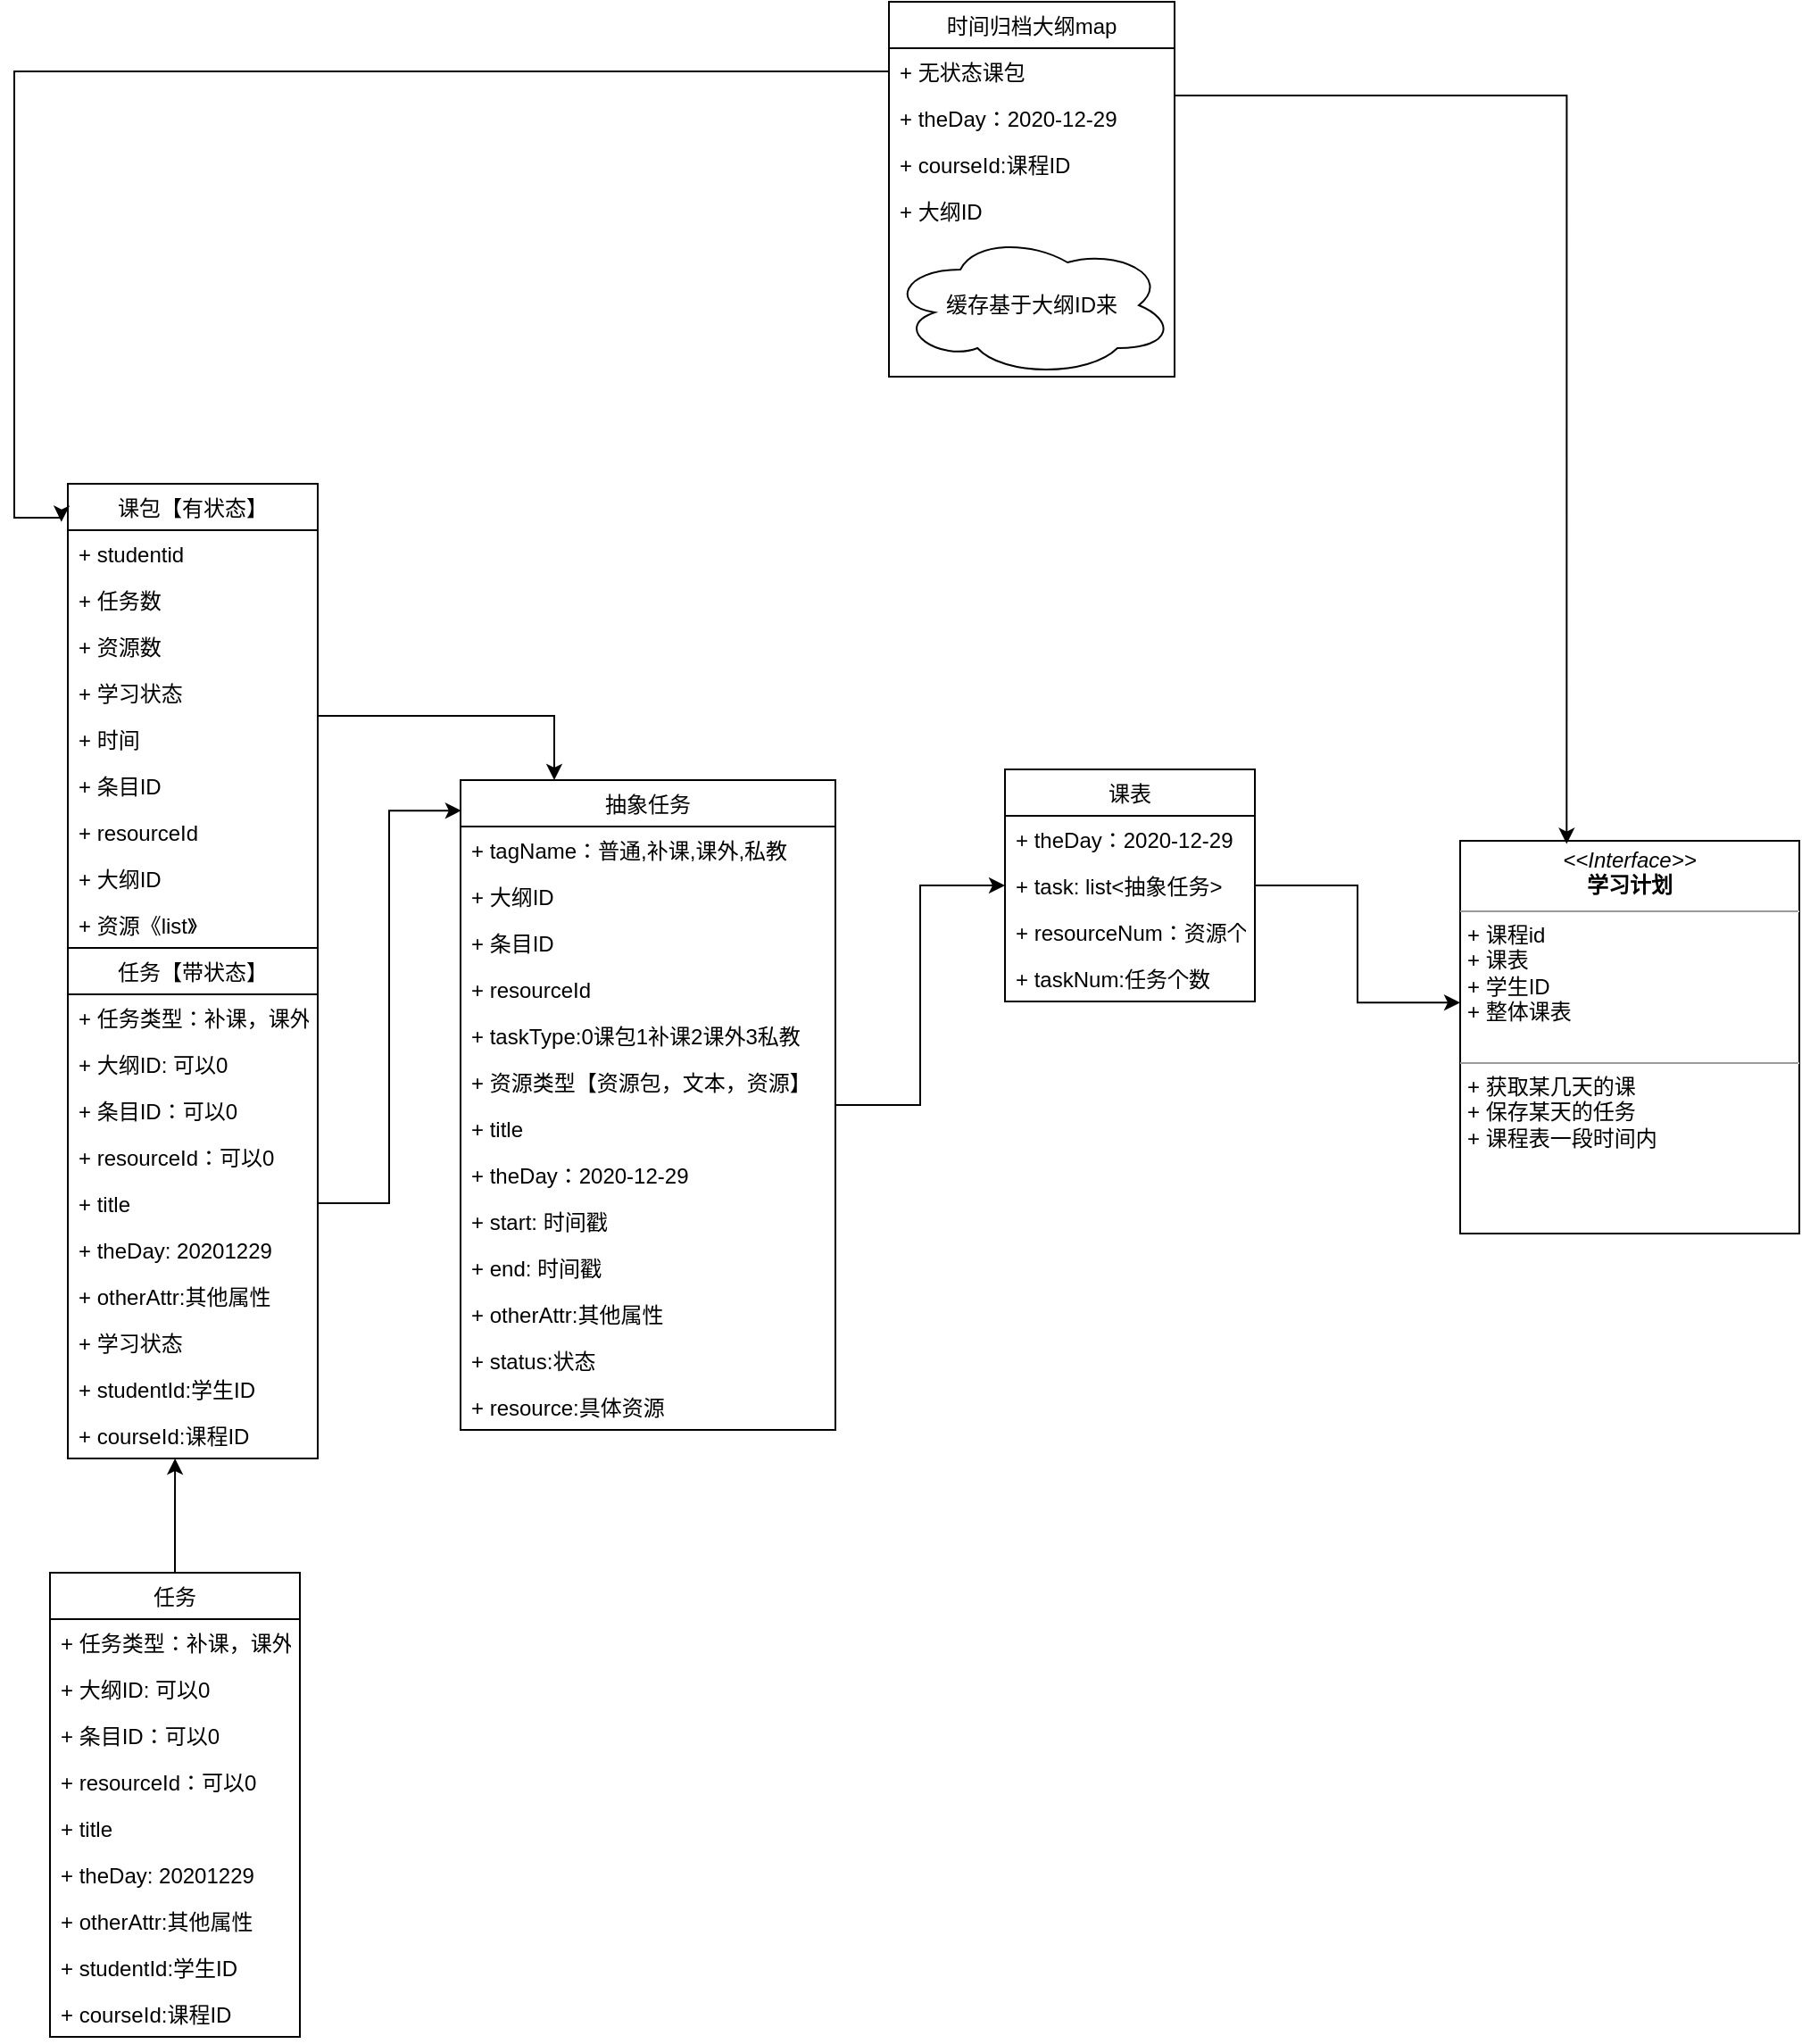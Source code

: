 <mxfile version="14.1.2" type="github">
  <diagram id="xe28xnixo2NTm2ffLTH5" name="Page-1">
    <mxGraphModel dx="2012" dy="635" grid="1" gridSize="10" guides="1" tooltips="1" connect="1" arrows="1" fold="1" page="1" pageScale="1" pageWidth="827" pageHeight="1169" math="0" shadow="0">
      <root>
        <mxCell id="0" />
        <mxCell id="1" parent="0" />
        <mxCell id="jewvl0w6D_q5FNkcWG2r-2" value="&lt;p style=&quot;margin: 0px ; margin-top: 4px ; text-align: center&quot;&gt;&lt;i&gt;&amp;lt;&amp;lt;Interface&amp;gt;&amp;gt;&lt;/i&gt;&lt;br&gt;&lt;b&gt;学习计划&lt;/b&gt;&lt;/p&gt;&lt;hr size=&quot;1&quot;&gt;&lt;p style=&quot;margin: 0px ; margin-left: 4px&quot;&gt;+&amp;nbsp;课程id&lt;/p&gt;&lt;p style=&quot;margin: 0px ; margin-left: 4px&quot;&gt;+&amp;nbsp;课表&lt;br&gt;+&amp;nbsp;学生ID&lt;/p&gt;&lt;p style=&quot;margin: 0px ; margin-left: 4px&quot;&gt;+&amp;nbsp;整体课表&lt;/p&gt;&lt;br&gt;&lt;hr size=&quot;1&quot;&gt;&lt;p style=&quot;margin: 0px ; margin-left: 4px&quot;&gt;+&amp;nbsp;获取某几天的课&lt;br&gt;+&amp;nbsp;保存某天的任务&lt;/p&gt;&lt;p style=&quot;margin: 0px ; margin-left: 4px&quot;&gt;+&amp;nbsp;课程表一段时间内&lt;/p&gt;" style="verticalAlign=top;align=left;overflow=fill;fontSize=12;fontFamily=Helvetica;html=1;" vertex="1" parent="1">
          <mxGeometry x="530" y="690" width="190" height="220" as="geometry" />
        </mxCell>
        <mxCell id="jewvl0w6D_q5FNkcWG2r-3" value="课表" style="swimlane;fontStyle=0;childLayout=stackLayout;horizontal=1;startSize=26;fillColor=none;horizontalStack=0;resizeParent=1;resizeParentMax=0;resizeLast=0;collapsible=1;marginBottom=0;" vertex="1" parent="1">
          <mxGeometry x="275" y="650" width="140" height="130" as="geometry" />
        </mxCell>
        <mxCell id="jewvl0w6D_q5FNkcWG2r-4" value="+ theDay：2020-12-29" style="text;strokeColor=none;fillColor=none;align=left;verticalAlign=top;spacingLeft=4;spacingRight=4;overflow=hidden;rotatable=0;points=[[0,0.5],[1,0.5]];portConstraint=eastwest;" vertex="1" parent="jewvl0w6D_q5FNkcWG2r-3">
          <mxGeometry y="26" width="140" height="26" as="geometry" />
        </mxCell>
        <mxCell id="jewvl0w6D_q5FNkcWG2r-5" value="+ task: list&lt;抽象任务&gt;" style="text;strokeColor=none;fillColor=none;align=left;verticalAlign=top;spacingLeft=4;spacingRight=4;overflow=hidden;rotatable=0;points=[[0,0.5],[1,0.5]];portConstraint=eastwest;" vertex="1" parent="jewvl0w6D_q5FNkcWG2r-3">
          <mxGeometry y="52" width="140" height="26" as="geometry" />
        </mxCell>
        <mxCell id="jewvl0w6D_q5FNkcWG2r-11" value="+ resourceNum：资源个" style="text;strokeColor=none;fillColor=none;align=left;verticalAlign=top;spacingLeft=4;spacingRight=4;overflow=hidden;rotatable=0;points=[[0,0.5],[1,0.5]];portConstraint=eastwest;" vertex="1" parent="jewvl0w6D_q5FNkcWG2r-3">
          <mxGeometry y="78" width="140" height="26" as="geometry" />
        </mxCell>
        <mxCell id="jewvl0w6D_q5FNkcWG2r-6" value="+ taskNum:任务个数" style="text;strokeColor=none;fillColor=none;align=left;verticalAlign=top;spacingLeft=4;spacingRight=4;overflow=hidden;rotatable=0;points=[[0,0.5],[1,0.5]];portConstraint=eastwest;" vertex="1" parent="jewvl0w6D_q5FNkcWG2r-3">
          <mxGeometry y="104" width="140" height="26" as="geometry" />
        </mxCell>
        <mxCell id="jewvl0w6D_q5FNkcWG2r-48" style="edgeStyle=orthogonalEdgeStyle;rounded=0;orthogonalLoop=1;jettySize=auto;html=1;entryX=0.25;entryY=0;entryDx=0;entryDy=0;" edge="1" parent="1" source="jewvl0w6D_q5FNkcWG2r-7" target="jewvl0w6D_q5FNkcWG2r-34">
          <mxGeometry relative="1" as="geometry" />
        </mxCell>
        <mxCell id="jewvl0w6D_q5FNkcWG2r-7" value="课包【有状态】" style="swimlane;fontStyle=0;childLayout=stackLayout;horizontal=1;startSize=26;fillColor=none;horizontalStack=0;resizeParent=1;resizeParentMax=0;resizeLast=0;collapsible=1;marginBottom=0;" vertex="1" parent="1">
          <mxGeometry x="-250" y="490" width="140" height="260" as="geometry" />
        </mxCell>
        <mxCell id="jewvl0w6D_q5FNkcWG2r-8" value="+ studentid" style="text;strokeColor=none;fillColor=none;align=left;verticalAlign=top;spacingLeft=4;spacingRight=4;overflow=hidden;rotatable=0;points=[[0,0.5],[1,0.5]];portConstraint=eastwest;" vertex="1" parent="jewvl0w6D_q5FNkcWG2r-7">
          <mxGeometry y="26" width="140" height="26" as="geometry" />
        </mxCell>
        <mxCell id="jewvl0w6D_q5FNkcWG2r-93" value="+ 任务数" style="text;strokeColor=none;fillColor=none;align=left;verticalAlign=top;spacingLeft=4;spacingRight=4;overflow=hidden;rotatable=0;points=[[0,0.5],[1,0.5]];portConstraint=eastwest;" vertex="1" parent="jewvl0w6D_q5FNkcWG2r-7">
          <mxGeometry y="52" width="140" height="26" as="geometry" />
        </mxCell>
        <mxCell id="jewvl0w6D_q5FNkcWG2r-9" value="+ 资源数" style="text;strokeColor=none;fillColor=none;align=left;verticalAlign=top;spacingLeft=4;spacingRight=4;overflow=hidden;rotatable=0;points=[[0,0.5],[1,0.5]];portConstraint=eastwest;" vertex="1" parent="jewvl0w6D_q5FNkcWG2r-7">
          <mxGeometry y="78" width="140" height="26" as="geometry" />
        </mxCell>
        <mxCell id="jewvl0w6D_q5FNkcWG2r-12" value="+ 学习状态" style="text;strokeColor=none;fillColor=none;align=left;verticalAlign=top;spacingLeft=4;spacingRight=4;overflow=hidden;rotatable=0;points=[[0,0.5],[1,0.5]];portConstraint=eastwest;" vertex="1" parent="jewvl0w6D_q5FNkcWG2r-7">
          <mxGeometry y="104" width="140" height="26" as="geometry" />
        </mxCell>
        <mxCell id="jewvl0w6D_q5FNkcWG2r-13" value="+ 时间" style="text;strokeColor=none;fillColor=none;align=left;verticalAlign=top;spacingLeft=4;spacingRight=4;overflow=hidden;rotatable=0;points=[[0,0.5],[1,0.5]];portConstraint=eastwest;" vertex="1" parent="jewvl0w6D_q5FNkcWG2r-7">
          <mxGeometry y="130" width="140" height="26" as="geometry" />
        </mxCell>
        <mxCell id="jewvl0w6D_q5FNkcWG2r-54" value="+ 条目ID" style="text;strokeColor=none;fillColor=none;align=left;verticalAlign=top;spacingLeft=4;spacingRight=4;overflow=hidden;rotatable=0;points=[[0,0.5],[1,0.5]];portConstraint=eastwest;" vertex="1" parent="jewvl0w6D_q5FNkcWG2r-7">
          <mxGeometry y="156" width="140" height="26" as="geometry" />
        </mxCell>
        <mxCell id="jewvl0w6D_q5FNkcWG2r-55" value="+ resourceId" style="text;strokeColor=none;fillColor=none;align=left;verticalAlign=top;spacingLeft=4;spacingRight=4;overflow=hidden;rotatable=0;points=[[0,0.5],[1,0.5]];portConstraint=eastwest;" vertex="1" parent="jewvl0w6D_q5FNkcWG2r-7">
          <mxGeometry y="182" width="140" height="26" as="geometry" />
        </mxCell>
        <mxCell id="jewvl0w6D_q5FNkcWG2r-53" value="+ 大纲ID" style="text;strokeColor=none;fillColor=none;align=left;verticalAlign=top;spacingLeft=4;spacingRight=4;overflow=hidden;rotatable=0;points=[[0,0.5],[1,0.5]];portConstraint=eastwest;" vertex="1" parent="jewvl0w6D_q5FNkcWG2r-7">
          <mxGeometry y="208" width="140" height="26" as="geometry" />
        </mxCell>
        <mxCell id="jewvl0w6D_q5FNkcWG2r-10" value="+ 资源《list》" style="text;strokeColor=none;fillColor=none;align=left;verticalAlign=top;spacingLeft=4;spacingRight=4;overflow=hidden;rotatable=0;points=[[0,0.5],[1,0.5]];portConstraint=eastwest;" vertex="1" parent="jewvl0w6D_q5FNkcWG2r-7">
          <mxGeometry y="234" width="140" height="26" as="geometry" />
        </mxCell>
        <mxCell id="jewvl0w6D_q5FNkcWG2r-47" style="edgeStyle=orthogonalEdgeStyle;rounded=0;orthogonalLoop=1;jettySize=auto;html=1;entryX=0.002;entryY=0.047;entryDx=0;entryDy=0;entryPerimeter=0;" edge="1" parent="1" source="jewvl0w6D_q5FNkcWG2r-77" target="jewvl0w6D_q5FNkcWG2r-34">
          <mxGeometry relative="1" as="geometry" />
        </mxCell>
        <mxCell id="jewvl0w6D_q5FNkcWG2r-87" style="edgeStyle=orthogonalEdgeStyle;rounded=0;orthogonalLoop=1;jettySize=auto;html=1;entryX=0.429;entryY=1;entryDx=0;entryDy=0;entryPerimeter=0;" edge="1" parent="1" source="jewvl0w6D_q5FNkcWG2r-17" target="jewvl0w6D_q5FNkcWG2r-86">
          <mxGeometry relative="1" as="geometry" />
        </mxCell>
        <mxCell id="jewvl0w6D_q5FNkcWG2r-17" value="任务" style="swimlane;fontStyle=0;childLayout=stackLayout;horizontal=1;startSize=26;fillColor=none;horizontalStack=0;resizeParent=1;resizeParentMax=0;resizeLast=0;collapsible=1;marginBottom=0;" vertex="1" parent="1">
          <mxGeometry x="-260" y="1100" width="140" height="260" as="geometry" />
        </mxCell>
        <mxCell id="jewvl0w6D_q5FNkcWG2r-18" value="+ 任务类型：补课，课外" style="text;strokeColor=none;fillColor=none;align=left;verticalAlign=top;spacingLeft=4;spacingRight=4;overflow=hidden;rotatable=0;points=[[0,0.5],[1,0.5]];portConstraint=eastwest;" vertex="1" parent="jewvl0w6D_q5FNkcWG2r-17">
          <mxGeometry y="26" width="140" height="26" as="geometry" />
        </mxCell>
        <mxCell id="jewvl0w6D_q5FNkcWG2r-49" value="+ 大纲ID: 可以0" style="text;strokeColor=none;fillColor=none;align=left;verticalAlign=top;spacingLeft=4;spacingRight=4;overflow=hidden;rotatable=0;points=[[0,0.5],[1,0.5]];portConstraint=eastwest;" vertex="1" parent="jewvl0w6D_q5FNkcWG2r-17">
          <mxGeometry y="52" width="140" height="26" as="geometry" />
        </mxCell>
        <mxCell id="jewvl0w6D_q5FNkcWG2r-50" value="+ 条目ID：可以0" style="text;strokeColor=none;fillColor=none;align=left;verticalAlign=top;spacingLeft=4;spacingRight=4;overflow=hidden;rotatable=0;points=[[0,0.5],[1,0.5]];portConstraint=eastwest;" vertex="1" parent="jewvl0w6D_q5FNkcWG2r-17">
          <mxGeometry y="78" width="140" height="26" as="geometry" />
        </mxCell>
        <mxCell id="jewvl0w6D_q5FNkcWG2r-19" value="+ resourceId：可以0" style="text;strokeColor=none;fillColor=none;align=left;verticalAlign=top;spacingLeft=4;spacingRight=4;overflow=hidden;rotatable=0;points=[[0,0.5],[1,0.5]];portConstraint=eastwest;" vertex="1" parent="jewvl0w6D_q5FNkcWG2r-17">
          <mxGeometry y="104" width="140" height="26" as="geometry" />
        </mxCell>
        <mxCell id="jewvl0w6D_q5FNkcWG2r-20" value="+ title" style="text;strokeColor=none;fillColor=none;align=left;verticalAlign=top;spacingLeft=4;spacingRight=4;overflow=hidden;rotatable=0;points=[[0,0.5],[1,0.5]];portConstraint=eastwest;" vertex="1" parent="jewvl0w6D_q5FNkcWG2r-17">
          <mxGeometry y="130" width="140" height="26" as="geometry" />
        </mxCell>
        <mxCell id="jewvl0w6D_q5FNkcWG2r-27" value="+ theDay: 20201229" style="text;strokeColor=none;fillColor=none;align=left;verticalAlign=top;spacingLeft=4;spacingRight=4;overflow=hidden;rotatable=0;points=[[0,0.5],[1,0.5]];portConstraint=eastwest;" vertex="1" parent="jewvl0w6D_q5FNkcWG2r-17">
          <mxGeometry y="156" width="140" height="26" as="geometry" />
        </mxCell>
        <mxCell id="jewvl0w6D_q5FNkcWG2r-28" value="+ otherAttr:其他属性" style="text;strokeColor=none;fillColor=none;align=left;verticalAlign=top;spacingLeft=4;spacingRight=4;overflow=hidden;rotatable=0;points=[[0,0.5],[1,0.5]];portConstraint=eastwest;" vertex="1" parent="jewvl0w6D_q5FNkcWG2r-17">
          <mxGeometry y="182" width="140" height="26" as="geometry" />
        </mxCell>
        <mxCell id="jewvl0w6D_q5FNkcWG2r-21" value="+ studentId:学生ID" style="text;strokeColor=none;fillColor=none;align=left;verticalAlign=top;spacingLeft=4;spacingRight=4;overflow=hidden;rotatable=0;points=[[0,0.5],[1,0.5]];portConstraint=eastwest;" vertex="1" parent="jewvl0w6D_q5FNkcWG2r-17">
          <mxGeometry y="208" width="140" height="26" as="geometry" />
        </mxCell>
        <mxCell id="jewvl0w6D_q5FNkcWG2r-29" value="+ courseId:课程ID" style="text;strokeColor=none;fillColor=none;align=left;verticalAlign=top;spacingLeft=4;spacingRight=4;overflow=hidden;rotatable=0;points=[[0,0.5],[1,0.5]];portConstraint=eastwest;" vertex="1" parent="jewvl0w6D_q5FNkcWG2r-17">
          <mxGeometry y="234" width="140" height="26" as="geometry" />
        </mxCell>
        <mxCell id="jewvl0w6D_q5FNkcWG2r-59" style="edgeStyle=orthogonalEdgeStyle;rounded=0;orthogonalLoop=1;jettySize=auto;html=1;exitX=1;exitY=0.25;exitDx=0;exitDy=0;entryX=0.314;entryY=0.008;entryDx=0;entryDy=0;entryPerimeter=0;" edge="1" parent="1" source="jewvl0w6D_q5FNkcWG2r-22" target="jewvl0w6D_q5FNkcWG2r-2">
          <mxGeometry relative="1" as="geometry" />
        </mxCell>
        <mxCell id="jewvl0w6D_q5FNkcWG2r-22" value="时间归档大纲map" style="swimlane;fontStyle=0;childLayout=stackLayout;horizontal=1;startSize=26;fillColor=none;horizontalStack=0;resizeParent=1;resizeParentMax=0;resizeLast=0;collapsible=1;marginBottom=0;" vertex="1" parent="1">
          <mxGeometry x="210" y="220" width="160" height="210" as="geometry" />
        </mxCell>
        <mxCell id="jewvl0w6D_q5FNkcWG2r-61" value="+ 无状态课包" style="text;strokeColor=none;fillColor=none;align=left;verticalAlign=top;spacingLeft=4;spacingRight=4;overflow=hidden;rotatable=0;points=[[0,0.5],[1,0.5]];portConstraint=eastwest;" vertex="1" parent="jewvl0w6D_q5FNkcWG2r-22">
          <mxGeometry y="26" width="160" height="26" as="geometry" />
        </mxCell>
        <mxCell id="jewvl0w6D_q5FNkcWG2r-62" value="+ theDay：2020-12-29" style="text;strokeColor=none;fillColor=none;align=left;verticalAlign=top;spacingLeft=4;spacingRight=4;overflow=hidden;rotatable=0;points=[[0,0.5],[1,0.5]];portConstraint=eastwest;" vertex="1" parent="jewvl0w6D_q5FNkcWG2r-22">
          <mxGeometry y="52" width="160" height="26" as="geometry" />
        </mxCell>
        <mxCell id="jewvl0w6D_q5FNkcWG2r-45" value="+ courseId:课程ID" style="text;strokeColor=none;fillColor=none;align=left;verticalAlign=top;spacingLeft=4;spacingRight=4;overflow=hidden;rotatable=0;points=[[0,0.5],[1,0.5]];portConstraint=eastwest;" vertex="1" parent="jewvl0w6D_q5FNkcWG2r-22">
          <mxGeometry y="78" width="160" height="26" as="geometry" />
        </mxCell>
        <mxCell id="jewvl0w6D_q5FNkcWG2r-40" value="+ 大纲ID" style="text;strokeColor=none;fillColor=none;align=left;verticalAlign=top;spacingLeft=4;spacingRight=4;overflow=hidden;rotatable=0;points=[[0,0.5],[1,0.5]];portConstraint=eastwest;" vertex="1" parent="jewvl0w6D_q5FNkcWG2r-22">
          <mxGeometry y="104" width="160" height="26" as="geometry" />
        </mxCell>
        <mxCell id="jewvl0w6D_q5FNkcWG2r-76" value="缓存基于大纲ID来" style="ellipse;shape=cloud;whiteSpace=wrap;html=1;" vertex="1" parent="jewvl0w6D_q5FNkcWG2r-22">
          <mxGeometry y="130" width="160" height="80" as="geometry" />
        </mxCell>
        <mxCell id="jewvl0w6D_q5FNkcWG2r-56" style="edgeStyle=orthogonalEdgeStyle;rounded=0;orthogonalLoop=1;jettySize=auto;html=1;entryX=0;entryY=0.5;entryDx=0;entryDy=0;" edge="1" parent="1" source="jewvl0w6D_q5FNkcWG2r-34" target="jewvl0w6D_q5FNkcWG2r-5">
          <mxGeometry relative="1" as="geometry" />
        </mxCell>
        <mxCell id="jewvl0w6D_q5FNkcWG2r-34" value="抽象任务" style="swimlane;fontStyle=0;childLayout=stackLayout;horizontal=1;startSize=26;fillColor=none;horizontalStack=0;resizeParent=1;resizeParentMax=0;resizeLast=0;collapsible=1;marginBottom=0;" vertex="1" parent="1">
          <mxGeometry x="-30" y="656" width="210" height="364" as="geometry" />
        </mxCell>
        <mxCell id="jewvl0w6D_q5FNkcWG2r-24" value="+ tagName：普通,补课,课外,私教" style="text;strokeColor=none;fillColor=none;align=left;verticalAlign=top;spacingLeft=4;spacingRight=4;overflow=hidden;rotatable=0;points=[[0,0.5],[1,0.5]];portConstraint=eastwest;" vertex="1" parent="jewvl0w6D_q5FNkcWG2r-34">
          <mxGeometry y="26" width="210" height="26" as="geometry" />
        </mxCell>
        <mxCell id="jewvl0w6D_q5FNkcWG2r-36" value="+ 大纲ID" style="text;strokeColor=none;fillColor=none;align=left;verticalAlign=top;spacingLeft=4;spacingRight=4;overflow=hidden;rotatable=0;points=[[0,0.5],[1,0.5]];portConstraint=eastwest;" vertex="1" parent="jewvl0w6D_q5FNkcWG2r-34">
          <mxGeometry y="52" width="210" height="26" as="geometry" />
        </mxCell>
        <mxCell id="jewvl0w6D_q5FNkcWG2r-43" value="+ 条目ID" style="text;strokeColor=none;fillColor=none;align=left;verticalAlign=top;spacingLeft=4;spacingRight=4;overflow=hidden;rotatable=0;points=[[0,0.5],[1,0.5]];portConstraint=eastwest;" vertex="1" parent="jewvl0w6D_q5FNkcWG2r-34">
          <mxGeometry y="78" width="210" height="26" as="geometry" />
        </mxCell>
        <mxCell id="jewvl0w6D_q5FNkcWG2r-42" value="+ resourceId" style="text;strokeColor=none;fillColor=none;align=left;verticalAlign=top;spacingLeft=4;spacingRight=4;overflow=hidden;rotatable=0;points=[[0,0.5],[1,0.5]];portConstraint=eastwest;" vertex="1" parent="jewvl0w6D_q5FNkcWG2r-34">
          <mxGeometry y="104" width="210" height="26" as="geometry" />
        </mxCell>
        <mxCell id="jewvl0w6D_q5FNkcWG2r-52" value="+ taskType:0课包1补课2课外3私教" style="text;strokeColor=none;fillColor=none;align=left;verticalAlign=top;spacingLeft=4;spacingRight=4;overflow=hidden;rotatable=0;points=[[0,0.5],[1,0.5]];portConstraint=eastwest;" vertex="1" parent="jewvl0w6D_q5FNkcWG2r-34">
          <mxGeometry y="130" width="210" height="26" as="geometry" />
        </mxCell>
        <mxCell id="jewvl0w6D_q5FNkcWG2r-51" value="+ 资源类型【资源包，文本，资源】" style="text;strokeColor=none;fillColor=none;align=left;verticalAlign=top;spacingLeft=4;spacingRight=4;overflow=hidden;rotatable=0;points=[[0,0.5],[1,0.5]];portConstraint=eastwest;" vertex="1" parent="jewvl0w6D_q5FNkcWG2r-34">
          <mxGeometry y="156" width="210" height="26" as="geometry" />
        </mxCell>
        <mxCell id="jewvl0w6D_q5FNkcWG2r-37" value="+ title" style="text;strokeColor=none;fillColor=none;align=left;verticalAlign=top;spacingLeft=4;spacingRight=4;overflow=hidden;rotatable=0;points=[[0,0.5],[1,0.5]];portConstraint=eastwest;" vertex="1" parent="jewvl0w6D_q5FNkcWG2r-34">
          <mxGeometry y="182" width="210" height="26" as="geometry" />
        </mxCell>
        <mxCell id="jewvl0w6D_q5FNkcWG2r-57" value="+ theDay：2020-12-29" style="text;strokeColor=none;fillColor=none;align=left;verticalAlign=top;spacingLeft=4;spacingRight=4;overflow=hidden;rotatable=0;points=[[0,0.5],[1,0.5]];portConstraint=eastwest;" vertex="1" parent="jewvl0w6D_q5FNkcWG2r-34">
          <mxGeometry y="208" width="210" height="26" as="geometry" />
        </mxCell>
        <mxCell id="jewvl0w6D_q5FNkcWG2r-38" value="+ start: 时间戳" style="text;strokeColor=none;fillColor=none;align=left;verticalAlign=top;spacingLeft=4;spacingRight=4;overflow=hidden;rotatable=0;points=[[0,0.5],[1,0.5]];portConstraint=eastwest;" vertex="1" parent="jewvl0w6D_q5FNkcWG2r-34">
          <mxGeometry y="234" width="210" height="26" as="geometry" />
        </mxCell>
        <mxCell id="jewvl0w6D_q5FNkcWG2r-44" value="+ end: 时间戳" style="text;strokeColor=none;fillColor=none;align=left;verticalAlign=top;spacingLeft=4;spacingRight=4;overflow=hidden;rotatable=0;points=[[0,0.5],[1,0.5]];portConstraint=eastwest;" vertex="1" parent="jewvl0w6D_q5FNkcWG2r-34">
          <mxGeometry y="260" width="210" height="26" as="geometry" />
        </mxCell>
        <mxCell id="jewvl0w6D_q5FNkcWG2r-39" value="+ otherAttr:其他属性" style="text;strokeColor=none;fillColor=none;align=left;verticalAlign=top;spacingLeft=4;spacingRight=4;overflow=hidden;rotatable=0;points=[[0,0.5],[1,0.5]];portConstraint=eastwest;" vertex="1" parent="jewvl0w6D_q5FNkcWG2r-34">
          <mxGeometry y="286" width="210" height="26" as="geometry" />
        </mxCell>
        <mxCell id="jewvl0w6D_q5FNkcWG2r-46" value="+ status:状态" style="text;strokeColor=none;fillColor=none;align=left;verticalAlign=top;spacingLeft=4;spacingRight=4;overflow=hidden;rotatable=0;points=[[0,0.5],[1,0.5]];portConstraint=eastwest;" vertex="1" parent="jewvl0w6D_q5FNkcWG2r-34">
          <mxGeometry y="312" width="210" height="26" as="geometry" />
        </mxCell>
        <mxCell id="jewvl0w6D_q5FNkcWG2r-41" value="+ resource:具体资源" style="text;strokeColor=none;fillColor=none;align=left;verticalAlign=top;spacingLeft=4;spacingRight=4;overflow=hidden;rotatable=0;points=[[0,0.5],[1,0.5]];portConstraint=eastwest;" vertex="1" parent="jewvl0w6D_q5FNkcWG2r-34">
          <mxGeometry y="338" width="210" height="26" as="geometry" />
        </mxCell>
        <mxCell id="jewvl0w6D_q5FNkcWG2r-73" style="edgeStyle=orthogonalEdgeStyle;rounded=0;orthogonalLoop=1;jettySize=auto;html=1;entryX=0;entryY=0.412;entryDx=0;entryDy=0;entryPerimeter=0;" edge="1" parent="1" source="jewvl0w6D_q5FNkcWG2r-5" target="jewvl0w6D_q5FNkcWG2r-2">
          <mxGeometry relative="1" as="geometry" />
        </mxCell>
        <mxCell id="jewvl0w6D_q5FNkcWG2r-77" value="任务【带状态】" style="swimlane;fontStyle=0;childLayout=stackLayout;horizontal=1;startSize=26;fillColor=none;horizontalStack=0;resizeParent=1;resizeParentMax=0;resizeLast=0;collapsible=1;marginBottom=0;" vertex="1" parent="1">
          <mxGeometry x="-250" y="750" width="140" height="286" as="geometry" />
        </mxCell>
        <mxCell id="jewvl0w6D_q5FNkcWG2r-78" value="+ 任务类型：补课，课外" style="text;strokeColor=none;fillColor=none;align=left;verticalAlign=top;spacingLeft=4;spacingRight=4;overflow=hidden;rotatable=0;points=[[0,0.5],[1,0.5]];portConstraint=eastwest;" vertex="1" parent="jewvl0w6D_q5FNkcWG2r-77">
          <mxGeometry y="26" width="140" height="26" as="geometry" />
        </mxCell>
        <mxCell id="jewvl0w6D_q5FNkcWG2r-79" value="+ 大纲ID: 可以0" style="text;strokeColor=none;fillColor=none;align=left;verticalAlign=top;spacingLeft=4;spacingRight=4;overflow=hidden;rotatable=0;points=[[0,0.5],[1,0.5]];portConstraint=eastwest;" vertex="1" parent="jewvl0w6D_q5FNkcWG2r-77">
          <mxGeometry y="52" width="140" height="26" as="geometry" />
        </mxCell>
        <mxCell id="jewvl0w6D_q5FNkcWG2r-80" value="+ 条目ID：可以0" style="text;strokeColor=none;fillColor=none;align=left;verticalAlign=top;spacingLeft=4;spacingRight=4;overflow=hidden;rotatable=0;points=[[0,0.5],[1,0.5]];portConstraint=eastwest;" vertex="1" parent="jewvl0w6D_q5FNkcWG2r-77">
          <mxGeometry y="78" width="140" height="26" as="geometry" />
        </mxCell>
        <mxCell id="jewvl0w6D_q5FNkcWG2r-81" value="+ resourceId：可以0" style="text;strokeColor=none;fillColor=none;align=left;verticalAlign=top;spacingLeft=4;spacingRight=4;overflow=hidden;rotatable=0;points=[[0,0.5],[1,0.5]];portConstraint=eastwest;" vertex="1" parent="jewvl0w6D_q5FNkcWG2r-77">
          <mxGeometry y="104" width="140" height="26" as="geometry" />
        </mxCell>
        <mxCell id="jewvl0w6D_q5FNkcWG2r-82" value="+ title" style="text;strokeColor=none;fillColor=none;align=left;verticalAlign=top;spacingLeft=4;spacingRight=4;overflow=hidden;rotatable=0;points=[[0,0.5],[1,0.5]];portConstraint=eastwest;" vertex="1" parent="jewvl0w6D_q5FNkcWG2r-77">
          <mxGeometry y="130" width="140" height="26" as="geometry" />
        </mxCell>
        <mxCell id="jewvl0w6D_q5FNkcWG2r-83" value="+ theDay: 20201229" style="text;strokeColor=none;fillColor=none;align=left;verticalAlign=top;spacingLeft=4;spacingRight=4;overflow=hidden;rotatable=0;points=[[0,0.5],[1,0.5]];portConstraint=eastwest;" vertex="1" parent="jewvl0w6D_q5FNkcWG2r-77">
          <mxGeometry y="156" width="140" height="26" as="geometry" />
        </mxCell>
        <mxCell id="jewvl0w6D_q5FNkcWG2r-84" value="+ otherAttr:其他属性" style="text;strokeColor=none;fillColor=none;align=left;verticalAlign=top;spacingLeft=4;spacingRight=4;overflow=hidden;rotatable=0;points=[[0,0.5],[1,0.5]];portConstraint=eastwest;" vertex="1" parent="jewvl0w6D_q5FNkcWG2r-77">
          <mxGeometry y="182" width="140" height="26" as="geometry" />
        </mxCell>
        <mxCell id="jewvl0w6D_q5FNkcWG2r-88" value="+ 学习状态" style="text;strokeColor=none;fillColor=none;align=left;verticalAlign=top;spacingLeft=4;spacingRight=4;overflow=hidden;rotatable=0;points=[[0,0.5],[1,0.5]];portConstraint=eastwest;" vertex="1" parent="jewvl0w6D_q5FNkcWG2r-77">
          <mxGeometry y="208" width="140" height="26" as="geometry" />
        </mxCell>
        <mxCell id="jewvl0w6D_q5FNkcWG2r-85" value="+ studentId:学生ID" style="text;strokeColor=none;fillColor=none;align=left;verticalAlign=top;spacingLeft=4;spacingRight=4;overflow=hidden;rotatable=0;points=[[0,0.5],[1,0.5]];portConstraint=eastwest;" vertex="1" parent="jewvl0w6D_q5FNkcWG2r-77">
          <mxGeometry y="234" width="140" height="26" as="geometry" />
        </mxCell>
        <mxCell id="jewvl0w6D_q5FNkcWG2r-86" value="+ courseId:课程ID" style="text;strokeColor=none;fillColor=none;align=left;verticalAlign=top;spacingLeft=4;spacingRight=4;overflow=hidden;rotatable=0;points=[[0,0.5],[1,0.5]];portConstraint=eastwest;" vertex="1" parent="jewvl0w6D_q5FNkcWG2r-77">
          <mxGeometry y="260" width="140" height="26" as="geometry" />
        </mxCell>
        <mxCell id="jewvl0w6D_q5FNkcWG2r-92" style="edgeStyle=orthogonalEdgeStyle;rounded=0;orthogonalLoop=1;jettySize=auto;html=1;entryX=-0.026;entryY=0.082;entryDx=0;entryDy=0;entryPerimeter=0;" edge="1" parent="1" source="jewvl0w6D_q5FNkcWG2r-61" target="jewvl0w6D_q5FNkcWG2r-7">
          <mxGeometry relative="1" as="geometry">
            <Array as="points">
              <mxPoint x="-280" y="259" />
              <mxPoint x="-280" y="509" />
            </Array>
          </mxGeometry>
        </mxCell>
      </root>
    </mxGraphModel>
  </diagram>
</mxfile>
